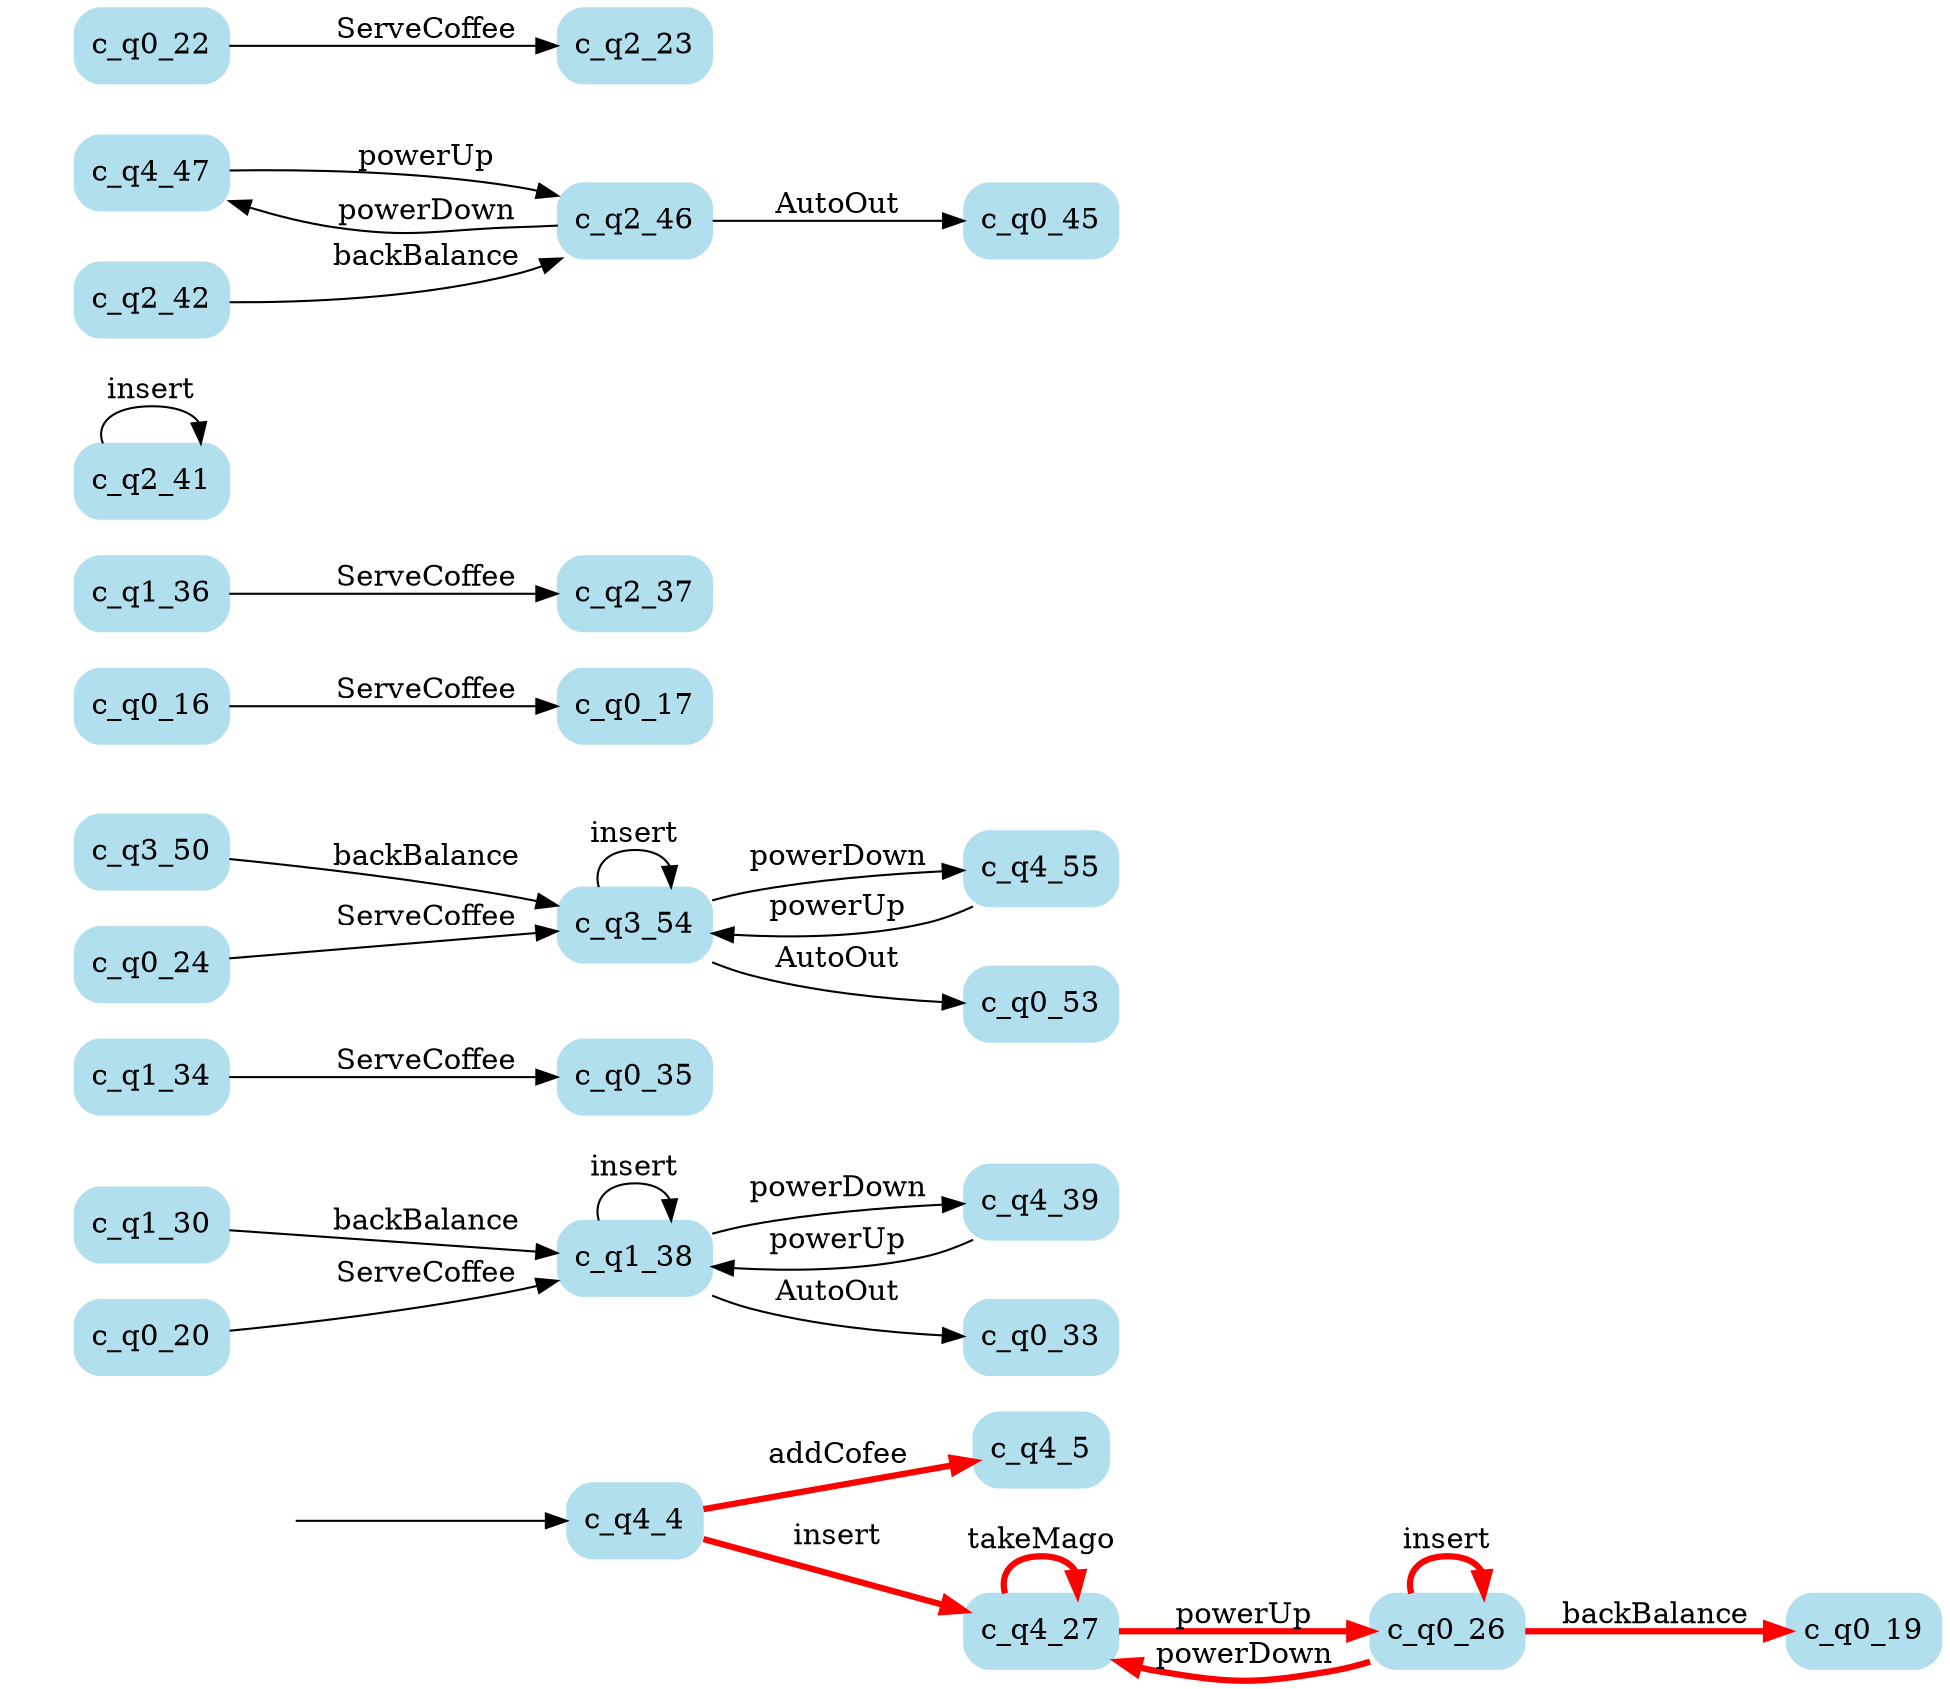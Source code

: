 digraph G {

	rankdir = LR;

	start_c_q4_4[style=invisible];

	node[shape=box, style="rounded, filled", color=lightblue2];

	c_q1_38[label="c_q1_38"];
	c_q0_35[label="c_q0_35"];
	c_q3_50[label="c_q3_50"];
	c_q0_17[label="c_q0_17"];
	c_q4_55[label="c_q4_55"];
	c_q4_4[label="c_q4_4"];
	c_q0_24[label="c_q0_24"];
	c_q1_30[label="c_q1_30"];
	c_q2_37[label="c_q2_37"];
	c_q0_16[label="c_q0_16"];
	c_q0_20[label="c_q0_20"];
	c_q1_36[label="c_q1_36"];
	c_q0_53[label="c_q0_53"];
	c_q4_5[label="c_q4_5"];
	c_q1_34[label="c_q1_34"];
	c_q2_41[label="c_q2_41"];
	c_q4_47[label="c_q4_47"];
	c_q0_22[label="c_q0_22"];
	c_q2_46[label="c_q2_46"];
	c_q2_23[label="c_q2_23"];
	c_q2_42[label="c_q2_42"];
	c_q0_45[label="c_q0_45"];
	c_q4_39[label="c_q4_39"];
	c_q0_26[label="c_q0_26"];
	c_q4_27[label="c_q4_27"];
	c_q3_54[label="c_q3_54"];
	c_q0_19[label="c_q0_19"];
	c_q0_33[label="c_q0_33"];

	start_c_q4_4 -> c_q4_4;
	c_q4_4 -> c_q4_27[label="insert", penwidth=3, color=red];
	c_q4_27 -> c_q4_27[label="takeMago", penwidth=3, color=red];
	c_q4_4 -> c_q4_5[label="addCofee", penwidth=3, color=red];
	c_q4_27 -> c_q0_26[label="powerUp", penwidth=3, color=red];
	c_q4_39 -> c_q1_38[label="powerUp"];
	c_q4_47 -> c_q2_46[label="powerUp"];
	c_q4_55 -> c_q3_54[label="powerUp"];
	c_q0_26 -> c_q0_26[label="insert", penwidth=3, color=red];
	c_q0_16 -> c_q0_17[label="ServeCoffee"];
	c_q0_26 -> c_q0_19[label="backBalance", penwidth=3, color=red];
	c_q0_20 -> c_q1_38[label="ServeCoffee"];
	c_q0_22 -> c_q2_23[label="ServeCoffee"];
	c_q0_24 -> c_q3_54[label="ServeCoffee"];
	c_q0_26 -> c_q4_27[label="powerDown", penwidth=3, color=red];
	c_q1_38 -> c_q1_38[label="insert"];
	c_q1_30 -> c_q1_38[label="backBalance"];
	c_q1_38 -> c_q0_33[label="AutoOut"];
	c_q1_34 -> c_q0_35[label="ServeCoffee"];
	c_q1_36 -> c_q2_37[label="ServeCoffee"];
	c_q1_38 -> c_q4_39[label="powerDown"];
	c_q2_41 -> c_q2_41[label="insert"];
	c_q2_42 -> c_q2_46[label="backBalance"];
	c_q2_46 -> c_q0_45[label="AutoOut"];
	c_q2_46 -> c_q4_47[label="powerDown"];
	c_q3_54 -> c_q3_54[label="insert"];
	c_q3_50 -> c_q3_54[label="backBalance"];
	c_q3_54 -> c_q0_53[label="AutoOut"];
	c_q3_54 -> c_q4_55[label="powerDown"];

}
